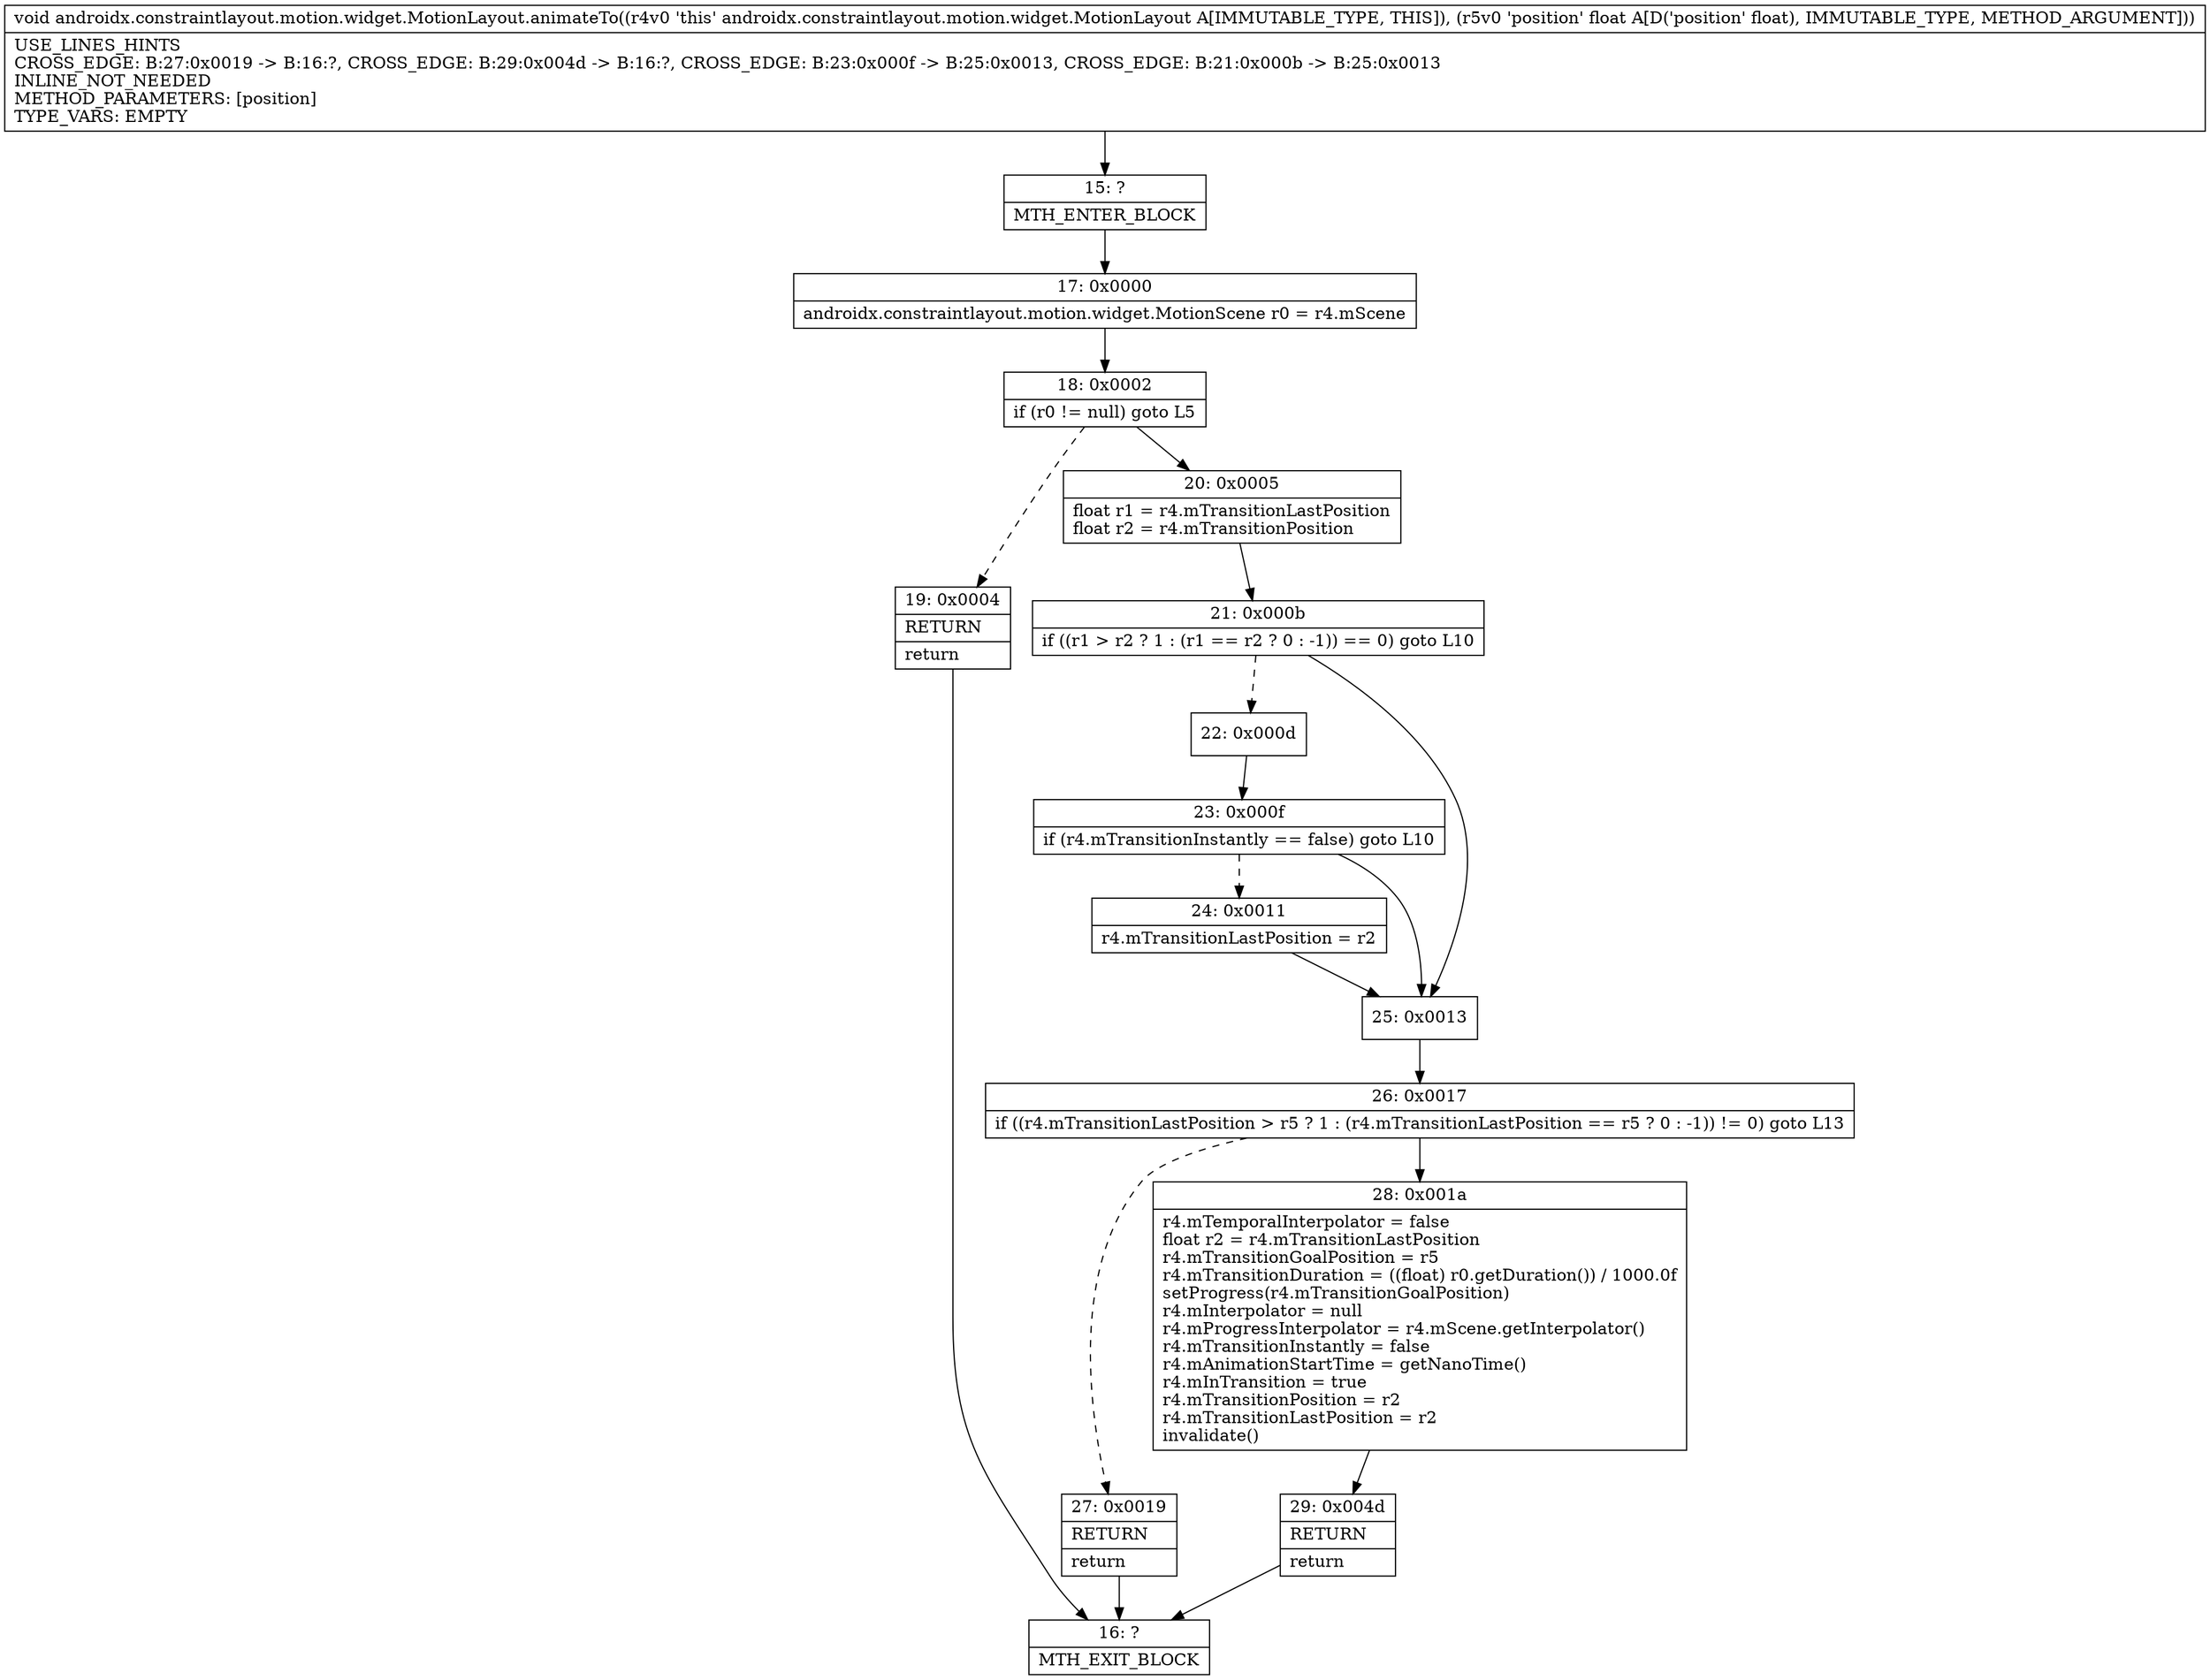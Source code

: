 digraph "CFG forandroidx.constraintlayout.motion.widget.MotionLayout.animateTo(F)V" {
Node_15 [shape=record,label="{15\:\ ?|MTH_ENTER_BLOCK\l}"];
Node_17 [shape=record,label="{17\:\ 0x0000|androidx.constraintlayout.motion.widget.MotionScene r0 = r4.mScene\l}"];
Node_18 [shape=record,label="{18\:\ 0x0002|if (r0 != null) goto L5\l}"];
Node_19 [shape=record,label="{19\:\ 0x0004|RETURN\l|return\l}"];
Node_16 [shape=record,label="{16\:\ ?|MTH_EXIT_BLOCK\l}"];
Node_20 [shape=record,label="{20\:\ 0x0005|float r1 = r4.mTransitionLastPosition\lfloat r2 = r4.mTransitionPosition\l}"];
Node_21 [shape=record,label="{21\:\ 0x000b|if ((r1 \> r2 ? 1 : (r1 == r2 ? 0 : \-1)) == 0) goto L10\l}"];
Node_22 [shape=record,label="{22\:\ 0x000d}"];
Node_23 [shape=record,label="{23\:\ 0x000f|if (r4.mTransitionInstantly == false) goto L10\l}"];
Node_24 [shape=record,label="{24\:\ 0x0011|r4.mTransitionLastPosition = r2\l}"];
Node_25 [shape=record,label="{25\:\ 0x0013}"];
Node_26 [shape=record,label="{26\:\ 0x0017|if ((r4.mTransitionLastPosition \> r5 ? 1 : (r4.mTransitionLastPosition == r5 ? 0 : \-1)) != 0) goto L13\l}"];
Node_27 [shape=record,label="{27\:\ 0x0019|RETURN\l|return\l}"];
Node_28 [shape=record,label="{28\:\ 0x001a|r4.mTemporalInterpolator = false\lfloat r2 = r4.mTransitionLastPosition\lr4.mTransitionGoalPosition = r5\lr4.mTransitionDuration = ((float) r0.getDuration()) \/ 1000.0f\lsetProgress(r4.mTransitionGoalPosition)\lr4.mInterpolator = null\lr4.mProgressInterpolator = r4.mScene.getInterpolator()\lr4.mTransitionInstantly = false\lr4.mAnimationStartTime = getNanoTime()\lr4.mInTransition = true\lr4.mTransitionPosition = r2\lr4.mTransitionLastPosition = r2\linvalidate()\l}"];
Node_29 [shape=record,label="{29\:\ 0x004d|RETURN\l|return\l}"];
MethodNode[shape=record,label="{void androidx.constraintlayout.motion.widget.MotionLayout.animateTo((r4v0 'this' androidx.constraintlayout.motion.widget.MotionLayout A[IMMUTABLE_TYPE, THIS]), (r5v0 'position' float A[D('position' float), IMMUTABLE_TYPE, METHOD_ARGUMENT]))  | USE_LINES_HINTS\lCROSS_EDGE: B:27:0x0019 \-\> B:16:?, CROSS_EDGE: B:29:0x004d \-\> B:16:?, CROSS_EDGE: B:23:0x000f \-\> B:25:0x0013, CROSS_EDGE: B:21:0x000b \-\> B:25:0x0013\lINLINE_NOT_NEEDED\lMETHOD_PARAMETERS: [position]\lTYPE_VARS: EMPTY\l}"];
MethodNode -> Node_15;Node_15 -> Node_17;
Node_17 -> Node_18;
Node_18 -> Node_19[style=dashed];
Node_18 -> Node_20;
Node_19 -> Node_16;
Node_20 -> Node_21;
Node_21 -> Node_22[style=dashed];
Node_21 -> Node_25;
Node_22 -> Node_23;
Node_23 -> Node_24[style=dashed];
Node_23 -> Node_25;
Node_24 -> Node_25;
Node_25 -> Node_26;
Node_26 -> Node_27[style=dashed];
Node_26 -> Node_28;
Node_27 -> Node_16;
Node_28 -> Node_29;
Node_29 -> Node_16;
}

